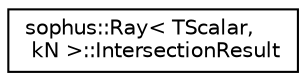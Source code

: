 digraph "Graphical Class Hierarchy"
{
 // LATEX_PDF_SIZE
  edge [fontname="Helvetica",fontsize="10",labelfontname="Helvetica",labelfontsize="10"];
  node [fontname="Helvetica",fontsize="10",shape=record];
  rankdir="LR";
  Node0 [label="sophus::Ray\< TScalar,\l kN \>::IntersectionResult",height=0.2,width=0.4,color="black", fillcolor="white", style="filled",URL="$structsophus_1_1_ray_1_1_intersection_result.html",tooltip=" "];
}
